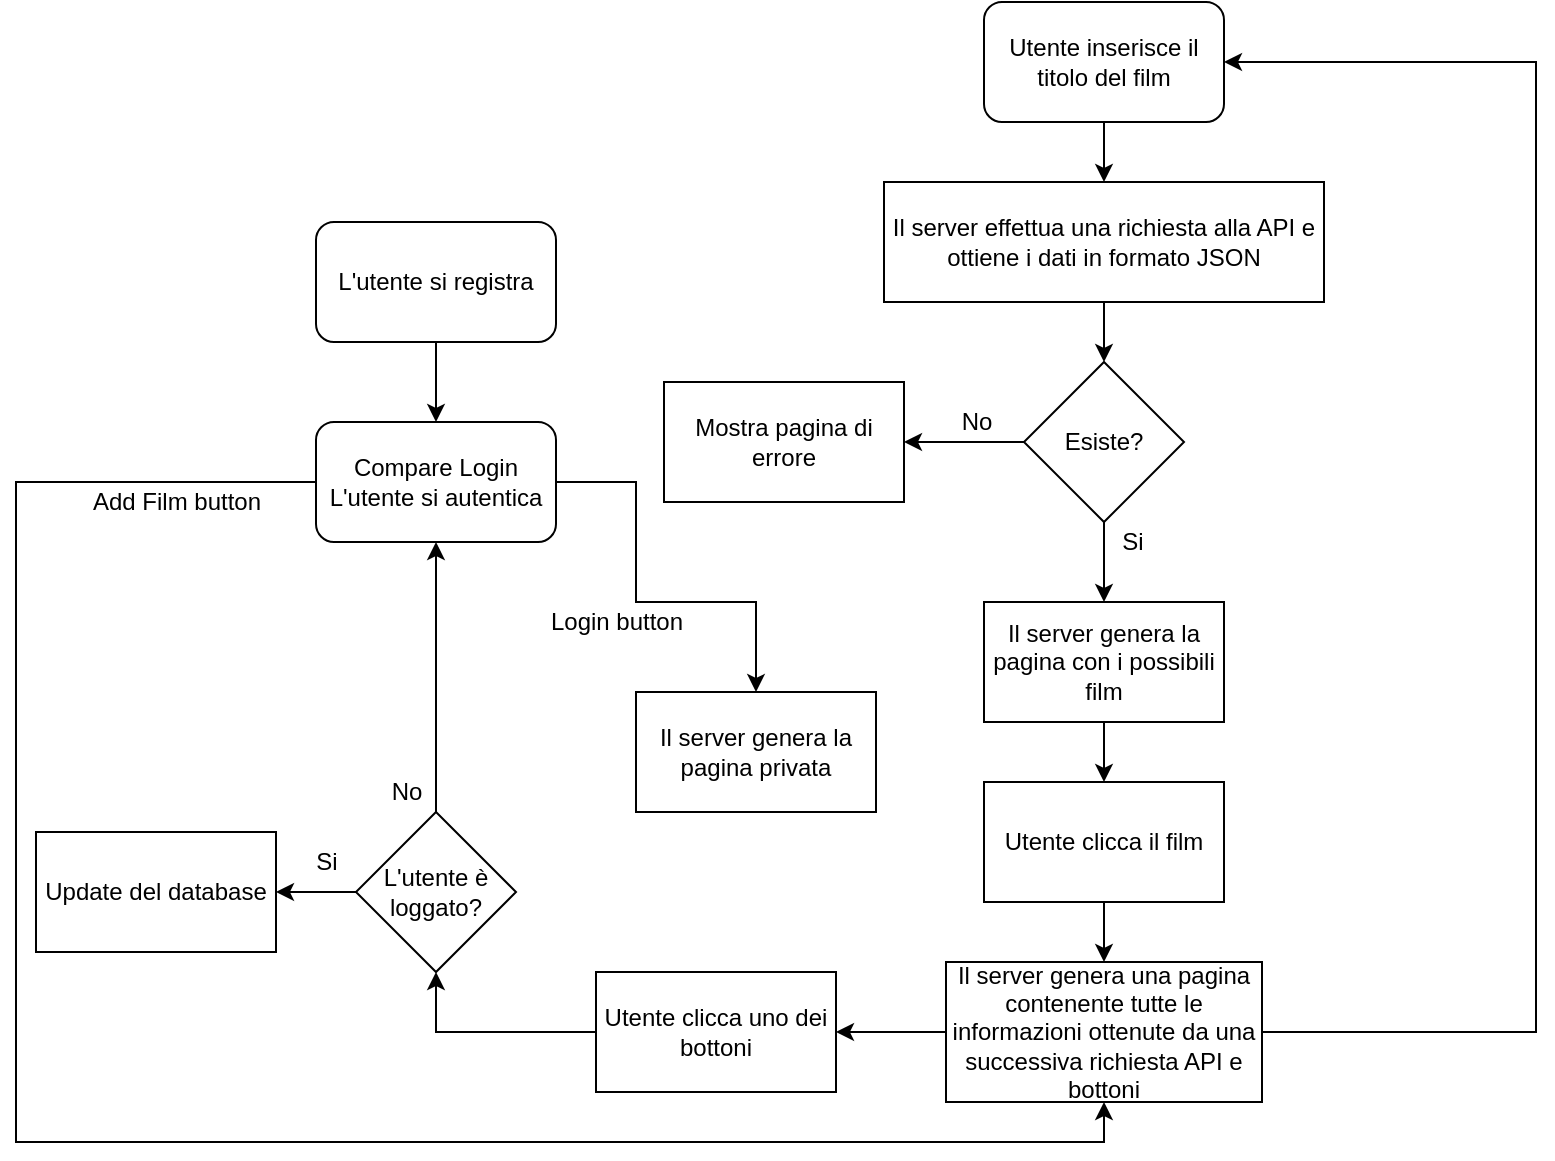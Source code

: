 <mxfile version="14.8.3" type="device"><diagram id="C5RBs43oDa-KdzZeNtuy" name="Page-1"><mxGraphModel dx="2048" dy="648" grid="1" gridSize="10" guides="1" tooltips="1" connect="1" arrows="1" fold="1" page="1" pageScale="1" pageWidth="827" pageHeight="1169" math="0" shadow="0"><root><mxCell id="WIyWlLk6GJQsqaUBKTNV-0"/><mxCell id="WIyWlLk6GJQsqaUBKTNV-1" parent="WIyWlLk6GJQsqaUBKTNV-0"/><mxCell id="x7DKShwImhtWZ-FEhX-3-1" style="edgeStyle=orthogonalEdgeStyle;rounded=0;orthogonalLoop=1;jettySize=auto;html=1;" edge="1" parent="WIyWlLk6GJQsqaUBKTNV-1" source="x7DKShwImhtWZ-FEhX-3-0" target="x7DKShwImhtWZ-FEhX-3-2"><mxGeometry relative="1" as="geometry"><mxPoint x="414" y="160" as="targetPoint"/></mxGeometry></mxCell><mxCell id="x7DKShwImhtWZ-FEhX-3-0" value="Utente inserisce il titolo del film" style="rounded=1;whiteSpace=wrap;html=1;" vertex="1" parent="WIyWlLk6GJQsqaUBKTNV-1"><mxGeometry x="354" y="40" width="120" height="60" as="geometry"/></mxCell><mxCell id="x7DKShwImhtWZ-FEhX-3-9" value="" style="edgeStyle=orthogonalEdgeStyle;rounded=0;orthogonalLoop=1;jettySize=auto;html=1;" edge="1" parent="WIyWlLk6GJQsqaUBKTNV-1" source="x7DKShwImhtWZ-FEhX-3-2" target="x7DKShwImhtWZ-FEhX-3-8"><mxGeometry relative="1" as="geometry"/></mxCell><mxCell id="x7DKShwImhtWZ-FEhX-3-2" value="Il server effettua una richiesta alla API e ottiene i dati in formato JSON" style="rounded=0;whiteSpace=wrap;html=1;" vertex="1" parent="WIyWlLk6GJQsqaUBKTNV-1"><mxGeometry x="304" y="130" width="220" height="60" as="geometry"/></mxCell><mxCell id="x7DKShwImhtWZ-FEhX-3-11" value="" style="edgeStyle=orthogonalEdgeStyle;rounded=0;orthogonalLoop=1;jettySize=auto;html=1;" edge="1" parent="WIyWlLk6GJQsqaUBKTNV-1" source="x7DKShwImhtWZ-FEhX-3-8" target="x7DKShwImhtWZ-FEhX-3-10"><mxGeometry relative="1" as="geometry"/></mxCell><mxCell id="x7DKShwImhtWZ-FEhX-3-14" value="" style="edgeStyle=orthogonalEdgeStyle;rounded=0;orthogonalLoop=1;jettySize=auto;html=1;" edge="1" parent="WIyWlLk6GJQsqaUBKTNV-1" source="x7DKShwImhtWZ-FEhX-3-8" target="x7DKShwImhtWZ-FEhX-3-13"><mxGeometry relative="1" as="geometry"/></mxCell><mxCell id="x7DKShwImhtWZ-FEhX-3-8" value="Esiste?" style="rhombus;whiteSpace=wrap;html=1;rounded=0;" vertex="1" parent="WIyWlLk6GJQsqaUBKTNV-1"><mxGeometry x="374" y="220" width="80" height="80" as="geometry"/></mxCell><mxCell id="x7DKShwImhtWZ-FEhX-3-10" value="Mostra pagina di errore" style="whiteSpace=wrap;html=1;rounded=0;" vertex="1" parent="WIyWlLk6GJQsqaUBKTNV-1"><mxGeometry x="194" y="230" width="120" height="60" as="geometry"/></mxCell><mxCell id="x7DKShwImhtWZ-FEhX-3-12" value="No" style="text;html=1;align=center;verticalAlign=middle;resizable=0;points=[];autosize=1;strokeColor=none;" vertex="1" parent="WIyWlLk6GJQsqaUBKTNV-1"><mxGeometry x="335" y="240" width="30" height="20" as="geometry"/></mxCell><mxCell id="x7DKShwImhtWZ-FEhX-3-17" value="" style="edgeStyle=orthogonalEdgeStyle;rounded=0;orthogonalLoop=1;jettySize=auto;html=1;" edge="1" parent="WIyWlLk6GJQsqaUBKTNV-1" source="x7DKShwImhtWZ-FEhX-3-13" target="x7DKShwImhtWZ-FEhX-3-16"><mxGeometry relative="1" as="geometry"/></mxCell><mxCell id="x7DKShwImhtWZ-FEhX-3-13" value="Il server genera la pagina con i possibili film" style="whiteSpace=wrap;html=1;rounded=0;" vertex="1" parent="WIyWlLk6GJQsqaUBKTNV-1"><mxGeometry x="354" y="340" width="120" height="60" as="geometry"/></mxCell><mxCell id="x7DKShwImhtWZ-FEhX-3-15" value="Si" style="text;html=1;align=center;verticalAlign=middle;resizable=0;points=[];autosize=1;strokeColor=none;" vertex="1" parent="WIyWlLk6GJQsqaUBKTNV-1"><mxGeometry x="413" y="300" width="30" height="20" as="geometry"/></mxCell><mxCell id="x7DKShwImhtWZ-FEhX-3-35" value="" style="edgeStyle=orthogonalEdgeStyle;rounded=0;orthogonalLoop=1;jettySize=auto;html=1;" edge="1" parent="WIyWlLk6GJQsqaUBKTNV-1" source="x7DKShwImhtWZ-FEhX-3-16" target="x7DKShwImhtWZ-FEhX-3-25"><mxGeometry relative="1" as="geometry"/></mxCell><mxCell id="x7DKShwImhtWZ-FEhX-3-16" value="Utente clicca il film" style="whiteSpace=wrap;html=1;rounded=0;" vertex="1" parent="WIyWlLk6GJQsqaUBKTNV-1"><mxGeometry x="354" y="430" width="120" height="60" as="geometry"/></mxCell><mxCell id="x7DKShwImhtWZ-FEhX-3-39" value="" style="edgeStyle=orthogonalEdgeStyle;rounded=0;orthogonalLoop=1;jettySize=auto;html=1;" edge="1" parent="WIyWlLk6GJQsqaUBKTNV-1" source="x7DKShwImhtWZ-FEhX-3-21" target="x7DKShwImhtWZ-FEhX-3-27"><mxGeometry relative="1" as="geometry"/></mxCell><mxCell id="x7DKShwImhtWZ-FEhX-3-45" value="" style="edgeStyle=orthogonalEdgeStyle;rounded=0;orthogonalLoop=1;jettySize=auto;html=1;" edge="1" parent="WIyWlLk6GJQsqaUBKTNV-1" source="x7DKShwImhtWZ-FEhX-3-21" target="x7DKShwImhtWZ-FEhX-3-44"><mxGeometry relative="1" as="geometry"/></mxCell><mxCell id="x7DKShwImhtWZ-FEhX-3-21" value="L'utente è loggato?" style="rhombus;whiteSpace=wrap;html=1;rounded=0;" vertex="1" parent="WIyWlLk6GJQsqaUBKTNV-1"><mxGeometry x="40" y="445" width="80" height="80" as="geometry"/></mxCell><mxCell id="x7DKShwImhtWZ-FEhX-3-36" value="" style="edgeStyle=orthogonalEdgeStyle;rounded=0;orthogonalLoop=1;jettySize=auto;html=1;" edge="1" parent="WIyWlLk6GJQsqaUBKTNV-1" source="x7DKShwImhtWZ-FEhX-3-25" target="x7DKShwImhtWZ-FEhX-3-32"><mxGeometry relative="1" as="geometry"/></mxCell><mxCell id="x7DKShwImhtWZ-FEhX-3-37" style="edgeStyle=orthogonalEdgeStyle;rounded=0;orthogonalLoop=1;jettySize=auto;html=1;entryX=1;entryY=0.5;entryDx=0;entryDy=0;" edge="1" parent="WIyWlLk6GJQsqaUBKTNV-1" source="x7DKShwImhtWZ-FEhX-3-25" target="x7DKShwImhtWZ-FEhX-3-0"><mxGeometry relative="1" as="geometry"><mxPoint x="630.0" y="30" as="targetPoint"/><Array as="points"><mxPoint x="630" y="555"/><mxPoint x="630" y="70"/></Array></mxGeometry></mxCell><mxCell id="x7DKShwImhtWZ-FEhX-3-25" value="Il server genera una pagina contenente tutte le informazioni ottenute da una successiva richiesta API e bottoni" style="whiteSpace=wrap;html=1;rounded=0;" vertex="1" parent="WIyWlLk6GJQsqaUBKTNV-1"><mxGeometry x="335" y="520" width="158" height="70" as="geometry"/></mxCell><mxCell id="x7DKShwImhtWZ-FEhX-3-53" style="edgeStyle=orthogonalEdgeStyle;rounded=0;orthogonalLoop=1;jettySize=auto;html=1;entryX=0.5;entryY=0;entryDx=0;entryDy=0;" edge="1" parent="WIyWlLk6GJQsqaUBKTNV-1" source="x7DKShwImhtWZ-FEhX-3-27" target="x7DKShwImhtWZ-FEhX-3-52"><mxGeometry relative="1" as="geometry"><Array as="points"><mxPoint x="180" y="280"/><mxPoint x="180" y="340"/><mxPoint x="240" y="340"/></Array></mxGeometry></mxCell><mxCell id="x7DKShwImhtWZ-FEhX-3-54" style="edgeStyle=orthogonalEdgeStyle;rounded=0;orthogonalLoop=1;jettySize=auto;html=1;entryX=0.5;entryY=1;entryDx=0;entryDy=0;" edge="1" parent="WIyWlLk6GJQsqaUBKTNV-1" source="x7DKShwImhtWZ-FEhX-3-27" target="x7DKShwImhtWZ-FEhX-3-25"><mxGeometry relative="1" as="geometry"><Array as="points"><mxPoint x="-130" y="280"/><mxPoint x="-130" y="610"/><mxPoint x="414" y="610"/></Array></mxGeometry></mxCell><mxCell id="x7DKShwImhtWZ-FEhX-3-27" value="Compare Login&lt;br&gt;L'utente si autentica" style="rounded=1;whiteSpace=wrap;html=1;" vertex="1" parent="WIyWlLk6GJQsqaUBKTNV-1"><mxGeometry x="20" y="250" width="120" height="60" as="geometry"/></mxCell><mxCell id="x7DKShwImhtWZ-FEhX-3-38" style="edgeStyle=orthogonalEdgeStyle;rounded=0;orthogonalLoop=1;jettySize=auto;html=1;entryX=0.5;entryY=1;entryDx=0;entryDy=0;" edge="1" parent="WIyWlLk6GJQsqaUBKTNV-1" source="x7DKShwImhtWZ-FEhX-3-32" target="x7DKShwImhtWZ-FEhX-3-21"><mxGeometry relative="1" as="geometry"/></mxCell><mxCell id="x7DKShwImhtWZ-FEhX-3-32" value="Utente clicca uno dei bottoni" style="whiteSpace=wrap;html=1;" vertex="1" parent="WIyWlLk6GJQsqaUBKTNV-1"><mxGeometry x="160" y="525" width="120" height="60" as="geometry"/></mxCell><mxCell id="x7DKShwImhtWZ-FEhX-3-40" value="No" style="text;html=1;align=center;verticalAlign=middle;resizable=0;points=[];autosize=1;strokeColor=none;" vertex="1" parent="WIyWlLk6GJQsqaUBKTNV-1"><mxGeometry x="50" y="425" width="30" height="20" as="geometry"/></mxCell><mxCell id="x7DKShwImhtWZ-FEhX-3-44" value="Update del database" style="whiteSpace=wrap;html=1;rounded=0;" vertex="1" parent="WIyWlLk6GJQsqaUBKTNV-1"><mxGeometry x="-120" y="455" width="120" height="60" as="geometry"/></mxCell><mxCell id="x7DKShwImhtWZ-FEhX-3-46" value="Si" style="text;html=1;align=center;verticalAlign=middle;resizable=0;points=[];autosize=1;strokeColor=none;" vertex="1" parent="WIyWlLk6GJQsqaUBKTNV-1"><mxGeometry x="10" y="460" width="30" height="20" as="geometry"/></mxCell><mxCell id="x7DKShwImhtWZ-FEhX-3-49" style="edgeStyle=orthogonalEdgeStyle;rounded=0;orthogonalLoop=1;jettySize=auto;html=1;entryX=0.5;entryY=0;entryDx=0;entryDy=0;" edge="1" parent="WIyWlLk6GJQsqaUBKTNV-1" source="x7DKShwImhtWZ-FEhX-3-48" target="x7DKShwImhtWZ-FEhX-3-27"><mxGeometry relative="1" as="geometry"/></mxCell><mxCell id="x7DKShwImhtWZ-FEhX-3-48" value="L'utente si registra" style="rounded=1;whiteSpace=wrap;html=1;" vertex="1" parent="WIyWlLk6GJQsqaUBKTNV-1"><mxGeometry x="20" y="150" width="120" height="60" as="geometry"/></mxCell><mxCell id="x7DKShwImhtWZ-FEhX-3-52" value="Il server genera la pagina privata" style="whiteSpace=wrap;html=1;" vertex="1" parent="WIyWlLk6GJQsqaUBKTNV-1"><mxGeometry x="180" y="385" width="120" height="60" as="geometry"/></mxCell><mxCell id="x7DKShwImhtWZ-FEhX-3-55" value="Login button" style="text;html=1;align=center;verticalAlign=middle;resizable=0;points=[];autosize=1;strokeColor=none;" vertex="1" parent="WIyWlLk6GJQsqaUBKTNV-1"><mxGeometry x="130" y="340" width="80" height="20" as="geometry"/></mxCell><mxCell id="x7DKShwImhtWZ-FEhX-3-56" value="Add Film button" style="text;html=1;align=center;verticalAlign=middle;resizable=0;points=[];autosize=1;strokeColor=none;" vertex="1" parent="WIyWlLk6GJQsqaUBKTNV-1"><mxGeometry x="-100" y="280" width="100" height="20" as="geometry"/></mxCell></root></mxGraphModel></diagram></mxfile>